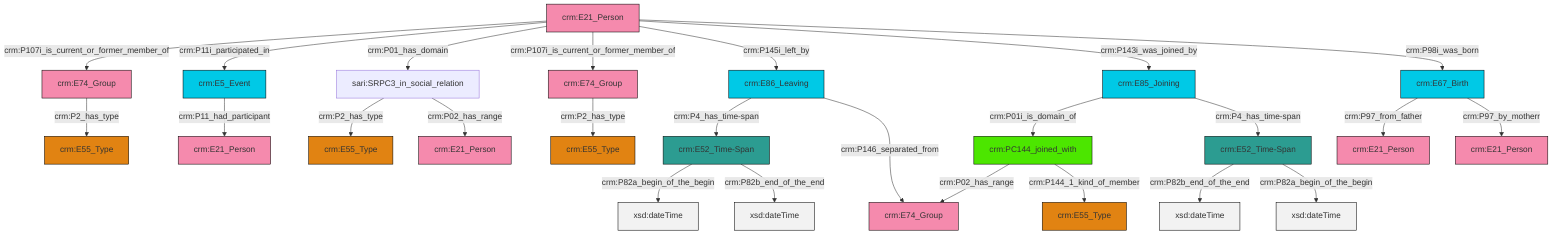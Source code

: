 graph TD
classDef Literal fill:#f2f2f2,stroke:#000000;
classDef CRM_Entity fill:#FFFFFF,stroke:#000000;
classDef Temporal_Entity fill:#00C9E6, stroke:#000000;
classDef Type fill:#E18312, stroke:#000000;
classDef Time-Span fill:#2C9C91, stroke:#000000;
classDef Appellation fill:#FFEB7F, stroke:#000000;
classDef Place fill:#008836, stroke:#000000;
classDef Persistent_Item fill:#B266B2, stroke:#000000;
classDef Conceptual_Object fill:#FFD700, stroke:#000000;
classDef Physical_Thing fill:#D2B48C, stroke:#000000;
classDef Actor fill:#f58aad, stroke:#000000;
classDef PC_Classes fill:#4ce600, stroke:#000000;
classDef Multi fill:#cccccc,stroke:#000000;

6["crm:PC144_joined_with"]:::PC_Classes -->|crm:P02_has_range| 7["crm:E74_Group"]:::Actor
14["sari:SRPC3_in_social_relation"]:::Default -->|crm:P2_has_type| 15["crm:E55_Type"]:::Type
18["crm:E21_Person"]:::Actor -->|crm:P107i_is_current_or_former_member_of| 19["crm:E74_Group"]:::Actor
19["crm:E74_Group"]:::Actor -->|crm:P2_has_type| 4["crm:E55_Type"]:::Type
2["crm:E67_Birth"]:::Temporal_Entity -->|crm:P97_from_father| 22["crm:E21_Person"]:::Actor
23["crm:E5_Event"]:::Temporal_Entity -->|crm:P11_had_participant| 24["crm:E21_Person"]:::Actor
18["crm:E21_Person"]:::Actor -->|crm:P11i_participated_in| 23["crm:E5_Event"]:::Temporal_Entity
2["crm:E67_Birth"]:::Temporal_Entity -->|crm:P97_by_motherr| 12["crm:E21_Person"]:::Actor
18["crm:E21_Person"]:::Actor -->|crm:P01_has_domain| 14["sari:SRPC3_in_social_relation"]:::Default
6["crm:PC144_joined_with"]:::PC_Classes -->|crm:P144_1_kind_of_member| 8["crm:E55_Type"]:::Type
18["crm:E21_Person"]:::Actor -->|crm:P107i_is_current_or_former_member_of| 10["crm:E74_Group"]:::Actor
18["crm:E21_Person"]:::Actor -->|crm:P145i_left_by| 32["crm:E86_Leaving"]:::Temporal_Entity
18["crm:E21_Person"]:::Actor -->|crm:P143i_was_joined_by| 34["crm:E85_Joining"]:::Temporal_Entity
18["crm:E21_Person"]:::Actor -->|crm:P98i_was_born| 2["crm:E67_Birth"]:::Temporal_Entity
14["sari:SRPC3_in_social_relation"]:::Default -->|crm:P02_has_range| 30["crm:E21_Person"]:::Actor
28["crm:E52_Time-Span"]:::Time-Span -->|crm:P82b_end_of_the_end| 41[xsd:dateTime]:::Literal
25["crm:E52_Time-Span"]:::Time-Span -->|crm:P82a_begin_of_the_begin| 42[xsd:dateTime]:::Literal
32["crm:E86_Leaving"]:::Temporal_Entity -->|crm:P4_has_time-span| 25["crm:E52_Time-Span"]:::Time-Span
28["crm:E52_Time-Span"]:::Time-Span -->|crm:P82a_begin_of_the_begin| 43[xsd:dateTime]:::Literal
25["crm:E52_Time-Span"]:::Time-Span -->|crm:P82b_end_of_the_end| 44[xsd:dateTime]:::Literal
32["crm:E86_Leaving"]:::Temporal_Entity -->|crm:P146_separated_from| 7["crm:E74_Group"]:::Actor
34["crm:E85_Joining"]:::Temporal_Entity -->|crm:P01i_is_domain_of| 6["crm:PC144_joined_with"]:::PC_Classes
10["crm:E74_Group"]:::Actor -->|crm:P2_has_type| 0["crm:E55_Type"]:::Type
34["crm:E85_Joining"]:::Temporal_Entity -->|crm:P4_has_time-span| 28["crm:E52_Time-Span"]:::Time-Span